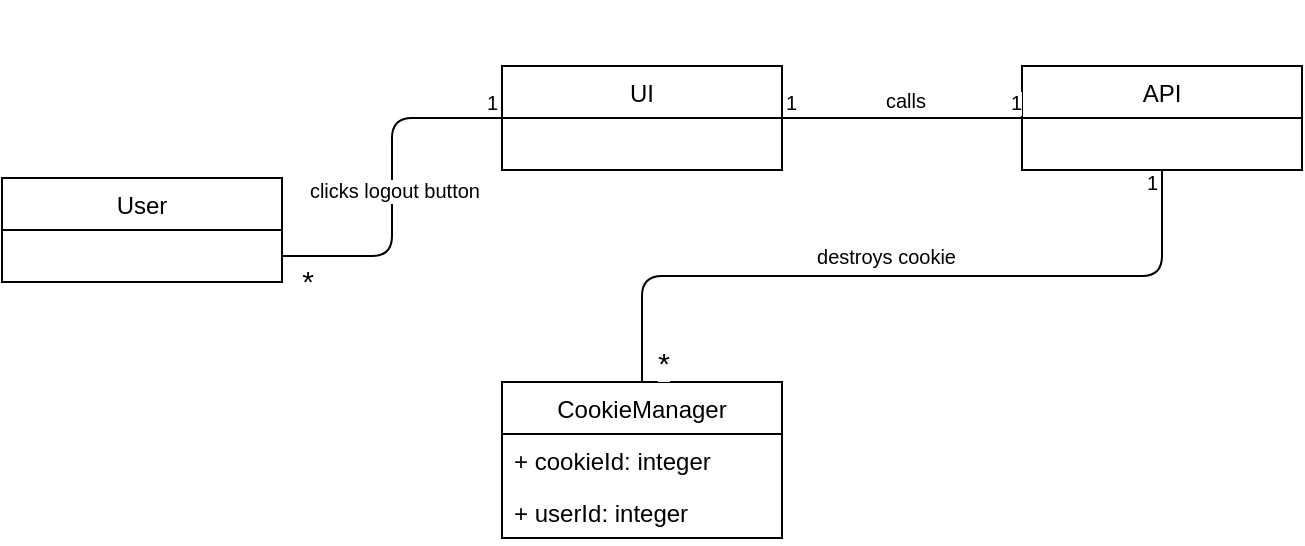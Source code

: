 <mxfile version="10.7.1" type="google"><diagram id="1H0wgjlbIxdJV4RPEKMY" name="Page-1"><mxGraphModel dx="840" dy="452" grid="1" gridSize="10" guides="1" tooltips="1" connect="1" arrows="1" fold="1" page="1" pageScale="1" pageWidth="850" pageHeight="1100" math="0" shadow="0"><root><mxCell id="0"/><mxCell id="1" parent="0"/><mxCell id="SSoPlgDklaTOu3WHFcU7-1" value="User" style="swimlane;fontStyle=0;childLayout=stackLayout;horizontal=1;startSize=26;fillColor=none;horizontalStack=0;resizeParent=1;resizeParentMax=0;resizeLast=0;collapsible=1;marginBottom=0;" parent="1" vertex="1"><mxGeometry x="30" y="272" width="140" height="52" as="geometry"><mxRectangle x="120" y="80" width="90" height="26" as="alternateBounds"/></mxGeometry></mxCell><mxCell id="SSoPlgDklaTOu3WHFcU7-6" value="UI" style="swimlane;fontStyle=0;childLayout=stackLayout;horizontal=1;startSize=26;fillColor=none;horizontalStack=0;resizeParent=1;resizeParentMax=0;resizeLast=0;collapsible=1;marginBottom=0;" parent="1" vertex="1"><mxGeometry x="280" y="216" width="140" height="52" as="geometry"/></mxCell><mxCell id="SSoPlgDklaTOu3WHFcU7-7" value="CookieManager" style="swimlane;fontStyle=0;childLayout=stackLayout;horizontal=1;startSize=26;fillColor=none;horizontalStack=0;resizeParent=1;resizeParentMax=0;resizeLast=0;collapsible=1;marginBottom=0;" parent="1" vertex="1"><mxGeometry x="280" y="374" width="140" height="78" as="geometry"/></mxCell><mxCell id="SSoPlgDklaTOu3WHFcU7-8" value="+ cookieId: integer" style="text;strokeColor=none;fillColor=none;align=left;verticalAlign=top;spacingLeft=4;spacingRight=4;overflow=hidden;rotatable=0;points=[[0,0.5],[1,0.5]];portConstraint=eastwest;" parent="SSoPlgDklaTOu3WHFcU7-7" vertex="1"><mxGeometry y="26" width="140" height="26" as="geometry"/></mxCell><mxCell id="j8xnhVS_Uqw-rQvC3S3q-1" value="+ userId: integer" style="text;strokeColor=none;fillColor=none;align=left;verticalAlign=top;spacingLeft=4;spacingRight=4;overflow=hidden;rotatable=0;points=[[0,0.5],[1,0.5]];portConstraint=eastwest;" parent="SSoPlgDklaTOu3WHFcU7-7" vertex="1"><mxGeometry y="52" width="140" height="26" as="geometry"/></mxCell><mxCell id="SSoPlgDklaTOu3WHFcU7-9" value="API" style="swimlane;fontStyle=0;childLayout=stackLayout;horizontal=1;startSize=26;fillColor=none;horizontalStack=0;resizeParent=1;resizeParentMax=0;resizeLast=0;collapsible=1;marginBottom=0;" parent="1" vertex="1"><mxGeometry x="540" y="216" width="140" height="52" as="geometry"/></mxCell><mxCell id="SSoPlgDklaTOu3WHFcU7-10" value="" style="endArrow=none;html=1;edgeStyle=orthogonalEdgeStyle;entryX=0;entryY=0.5;entryDx=0;entryDy=0;exitX=1;exitY=0.75;exitDx=0;exitDy=0;" parent="1" source="SSoPlgDklaTOu3WHFcU7-1" target="SSoPlgDklaTOu3WHFcU7-6" edge="1"><mxGeometry relative="1" as="geometry"><mxPoint x="170" y="337" as="sourcePoint"/><mxPoint x="250" y="270" as="targetPoint"/></mxGeometry></mxCell><mxCell id="SSoPlgDklaTOu3WHFcU7-11" value="clicks logout button" style="resizable=0;html=1;align=right;verticalAlign=bottom;labelBackgroundColor=#ffffff;fontSize=10;" parent="SSoPlgDklaTOu3WHFcU7-10" connectable="0" vertex="1"><mxGeometry x="1" relative="1" as="geometry"><mxPoint x="-11" y="44" as="offset"/></mxGeometry></mxCell><mxCell id="SSoPlgDklaTOu3WHFcU7-12" value="1" style="resizable=0;html=1;align=right;verticalAlign=bottom;labelBackgroundColor=#ffffff;fontSize=10;" parent="1" connectable="0" vertex="1"><mxGeometry x="308" y="184" as="geometry"><mxPoint x="-30" y="58" as="offset"/></mxGeometry></mxCell><mxCell id="SSoPlgDklaTOu3WHFcU7-13" value="&lt;font style=&quot;font-size: 15px&quot;&gt;*&lt;/font&gt;" style="resizable=0;html=1;align=right;verticalAlign=bottom;labelBackgroundColor=#ffffff;fontSize=10;" parent="1" connectable="0" vertex="1"><mxGeometry x="196" y="278" as="geometry"><mxPoint x="-10" y="56" as="offset"/></mxGeometry></mxCell><mxCell id="SSoPlgDklaTOu3WHFcU7-14" value="" style="endArrow=none;html=1;edgeStyle=orthogonalEdgeStyle;" parent="1" edge="1"><mxGeometry relative="1" as="geometry"><mxPoint x="420" y="242" as="sourcePoint"/><mxPoint x="540" y="242" as="targetPoint"/></mxGeometry></mxCell><mxCell id="SSoPlgDklaTOu3WHFcU7-15" value="1" style="resizable=0;html=1;align=left;verticalAlign=bottom;labelBackgroundColor=#ffffff;fontSize=10;" parent="SSoPlgDklaTOu3WHFcU7-14" connectable="0" vertex="1"><mxGeometry x="-1" relative="1" as="geometry"/></mxCell><mxCell id="SSoPlgDklaTOu3WHFcU7-16" value="1" style="resizable=0;html=1;align=right;verticalAlign=bottom;labelBackgroundColor=#ffffff;fontSize=10;" parent="SSoPlgDklaTOu3WHFcU7-14" connectable="0" vertex="1"><mxGeometry x="1" relative="1" as="geometry"/></mxCell><mxCell id="SSoPlgDklaTOu3WHFcU7-17" value="calls" style="resizable=0;html=1;align=right;verticalAlign=bottom;labelBackgroundColor=#ffffff;fontSize=10;" parent="1" connectable="0" vertex="1"><mxGeometry x="502" y="185" as="geometry"><mxPoint x="-10" y="56" as="offset"/></mxGeometry></mxCell><mxCell id="SSoPlgDklaTOu3WHFcU7-22" value="" style="endArrow=none;html=1;edgeStyle=orthogonalEdgeStyle;exitX=0.5;exitY=0;exitDx=0;exitDy=0;entryX=0.5;entryY=1;entryDx=0;entryDy=0;" parent="1" source="SSoPlgDklaTOu3WHFcU7-7" target="SSoPlgDklaTOu3WHFcU7-9" edge="1"><mxGeometry relative="1" as="geometry"><mxPoint x="440" y="310" as="sourcePoint"/><mxPoint x="560" y="270" as="targetPoint"/></mxGeometry></mxCell><mxCell id="SSoPlgDklaTOu3WHFcU7-24" value="1" style="resizable=0;html=1;align=right;verticalAlign=bottom;labelBackgroundColor=#ffffff;fontSize=10;" parent="SSoPlgDklaTOu3WHFcU7-22" connectable="0" vertex="1"><mxGeometry x="1" relative="1" as="geometry"><mxPoint x="-2" y="14" as="offset"/></mxGeometry></mxCell><mxCell id="SSoPlgDklaTOu3WHFcU7-25" value="&lt;div style=&quot;text-align: center&quot;&gt;&lt;span&gt;destroys cookie&lt;/span&gt;&lt;/div&gt;" style="resizable=0;html=1;align=right;verticalAlign=bottom;labelBackgroundColor=#ffffff;fontSize=10;" parent="1" connectable="0" vertex="1"><mxGeometry x="517" y="263" as="geometry"><mxPoint x="-10" y="56" as="offset"/></mxGeometry></mxCell><mxCell id="CYc7ggz0YFgKiQBR_6Pl-1" value="&lt;font style=&quot;font-size: 15px&quot;&gt;*&lt;/font&gt;" style="resizable=0;html=1;align=right;verticalAlign=bottom;labelBackgroundColor=#ffffff;fontSize=10;" parent="1" connectable="0" vertex="1"><mxGeometry x="374" y="319" as="geometry"><mxPoint x="-10" y="56" as="offset"/></mxGeometry></mxCell></root></mxGraphModel></diagram></mxfile>